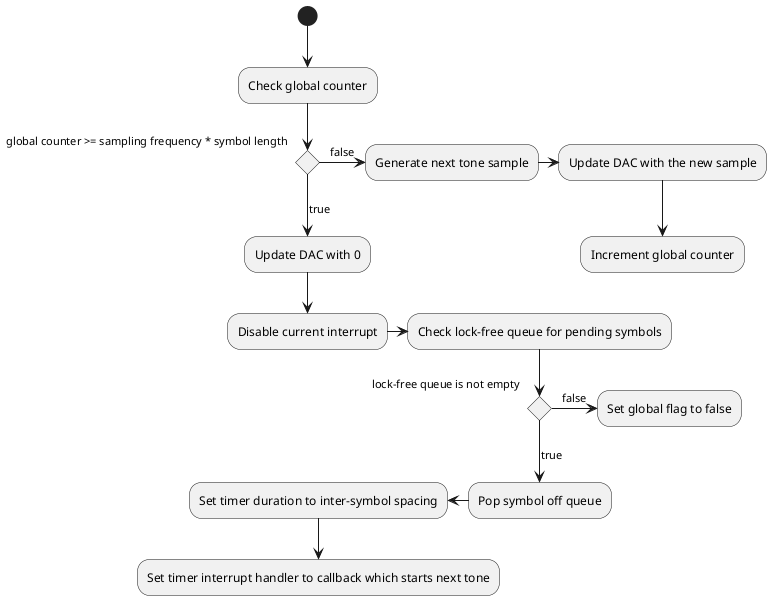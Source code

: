 @startuml

(*) --> "Check global counter"

if "global counter >= sampling frequency * symbol length" then
 -->[true] "Update DAC with 0" 
 --> "Disable current interrupt" 
 -right-> "Check lock-free queue for pending symbols"
 if "lock-free queue is not empty" then
   -->[true] "Pop symbol off queue"
   -left->"Set timer duration to inter-symbol spacing" 
   --> "Set timer interrupt handler to callback which starts next tone"
 else
   -right->[false] "Set global flag to false"
 endif
else
 -right->[false] "Generate next tone sample"
 -right-> "Update DAC with the new sample"
 --> "Increment global counter"
endif

@enduml
